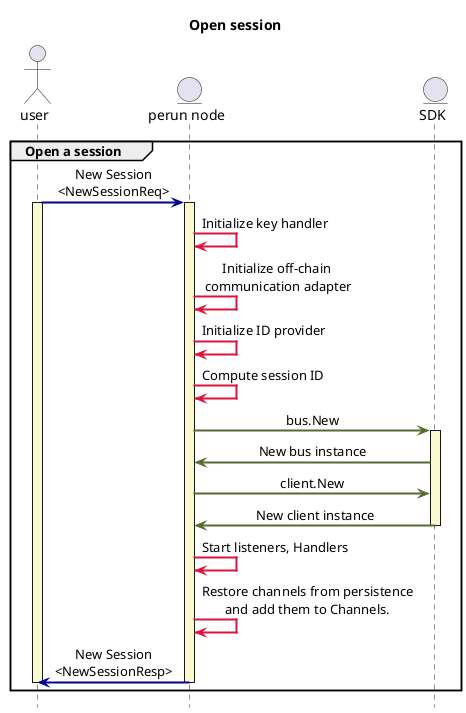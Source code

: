 @startuml seq_0_open_session
Title Open session

actor user
entity "perun node" as perun_node
entity SDK

skinparam sequence {
    messageAlign center
    ArrowThickness 2
    BoxBorderColor Sienna
    BoxBackgroundColor SeaShell
    GroupBodyBackgroundColor transparent
    NoteTextAlignment center
    DefaultTextAlignment center
}
hide footbox

group Open a session

user [#DarkBlue]-> perun_node:New Session\n<NewSessionReq>
activate user #LightGoldenRodYellow
activate perun_node #LightGoldenRodYellow
perun_node [#Crimson]-> perun_node: Initialize key handler
perun_node [#Crimson]-> perun_node: Initialize off-chain\n communication adapter
perun_node [#Crimson]-> perun_node: Initialize ID provider
perun_node [#Crimson]-> perun_node: Compute session ID
perun_node [#DarkOliveGreen]-> SDK:bus.New
activate SDK #LightGoldenRodYellow
perun_node <-[#DarkOliveGreen] SDK: New bus instance
perun_node [#DarkOliveGreen]-> SDK:client.New
perun_node <-[#DarkOliveGreen] SDK: New client instance
deactivate SDK
perun_node [#Crimson]-> perun_node: Start listeners, Handlers
perun_node [#Crimson]-> perun_node: Restore channels from persistence\nand add them to Channels.
user <-[#DarkBlue] perun_node:New Session\n<NewSessionResp>
deactivate user
deactivate perun_node
'
'group
end

@enduml

